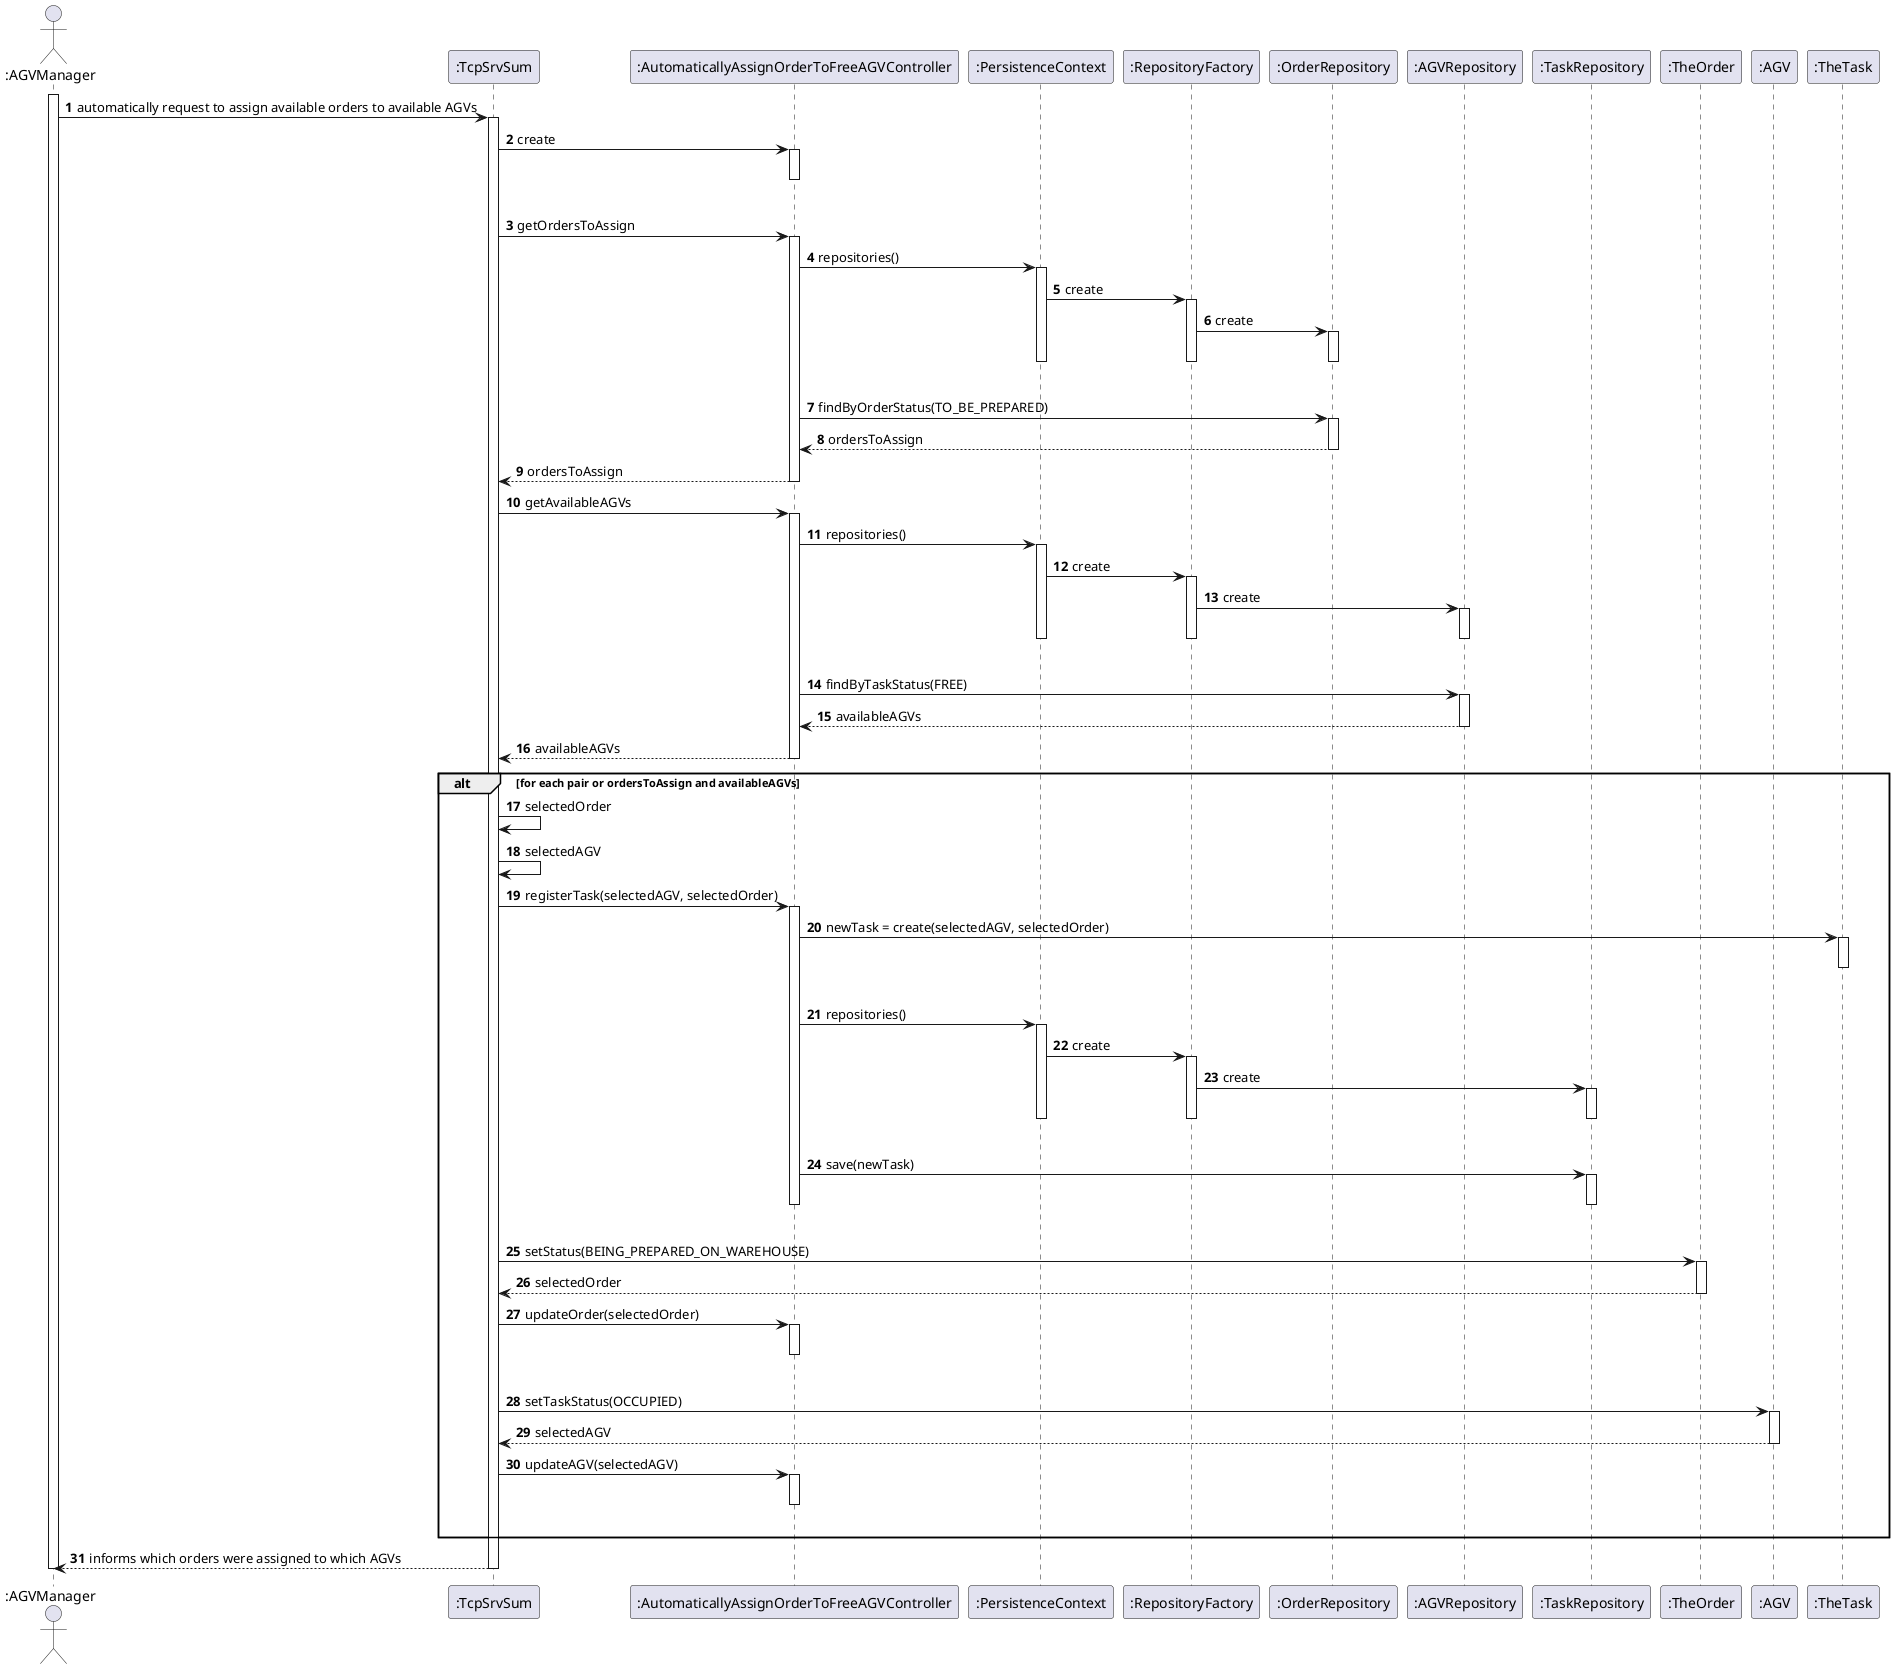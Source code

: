 @startuml
'https://plantuml.com/sequence-diagram

autonumber

Actor ":AGVManager" as AGVM
participant ":TcpSrvSum" as UI
participant ":AutomaticallyAssignOrderToFreeAGVController" as CTRL
participant ":PersistenceContext" as Persistance
participant ":RepositoryFactory" as Factory
participant ":OrderRepository" as OrderRep
participant ":AGVRepository" as AGVRep
participant ":TaskRepository" as TaskRep
participant ":TheOrder" as ORDER
participant ":AGV" as AGV
participant ":TheTask" as Task

activate AGVM
AGVM -> UI : automatically request to assign available orders to available AGVs
activate UI
UI -> CTRL : create
activate CTRL
|||
deactivate CTRL
UI -> CTRL : getOrdersToAssign
activate CTRL
CTRL -> Persistance : repositories()
activate Persistance
Persistance -> Factory : create
activate Factory
Factory -> OrderRep : create
activate OrderRep
|||
deactivate OrderRep
deactivate Factory
deactivate Persistance
CTRL -> OrderRep : findByOrderStatus(TO_BE_PREPARED)
activate OrderRep
OrderRep --> CTRL : ordersToAssign
deactivate OrderRep
CTRL --> UI : ordersToAssign
deactivate CTRL
UI -> CTRL : getAvailableAGVs
activate CTRL
CTRL -> Persistance : repositories()
activate Persistance
Persistance -> Factory : create
activate Factory
Factory -> AGVRep : create
activate AGVRep
|||
deactivate AGVRep
deactivate Factory
deactivate Persistance
CTRL -> AGVRep : findByTaskStatus(FREE)
activate AGVRep
AGVRep --> CTRL : availableAGVs
deactivate AGVRep
CTRL --> UI : availableAGVs
deactivate CTRL

alt for each pair or ordersToAssign and availableAGVs
UI -> UI : selectedOrder
UI -> UI : selectedAGV

UI -> CTRL : registerTask(selectedAGV, selectedOrder)
activate CTRL
CTRL -> Task : newTask = create(selectedAGV, selectedOrder)
activate Task
|||
deactivate Task
CTRL -> Persistance : repositories()
activate Persistance
Persistance -> Factory : create
activate Factory
Factory -> TaskRep : create
activate TaskRep
|||
deactivate TaskRep
deactivate Factory
deactivate Persistance
CTRL -> TaskRep : save(newTask)
activate TaskRep
|||
deactivate TaskRep
deactivate CTRL

UI -> ORDER : setStatus(BEING_PREPARED_ON_WAREHOUSE)
activate ORDER
ORDER --> UI : selectedOrder
deactivate ORDER
UI -> CTRL : updateOrder(selectedOrder)
activate CTRL
|||
deactivate CTRL
UI -> AGV : setTaskStatus(OCCUPIED)
activate AGV
AGV --> UI : selectedAGV
deactivate AGV
UI -> CTRL : updateAGV(selectedAGV)
activate CTRL
|||
deactivate CTRL

end


UI --> AGVM : informs which orders were assigned to which AGVs
deactivate UI
deactivate AGVM

@enduml